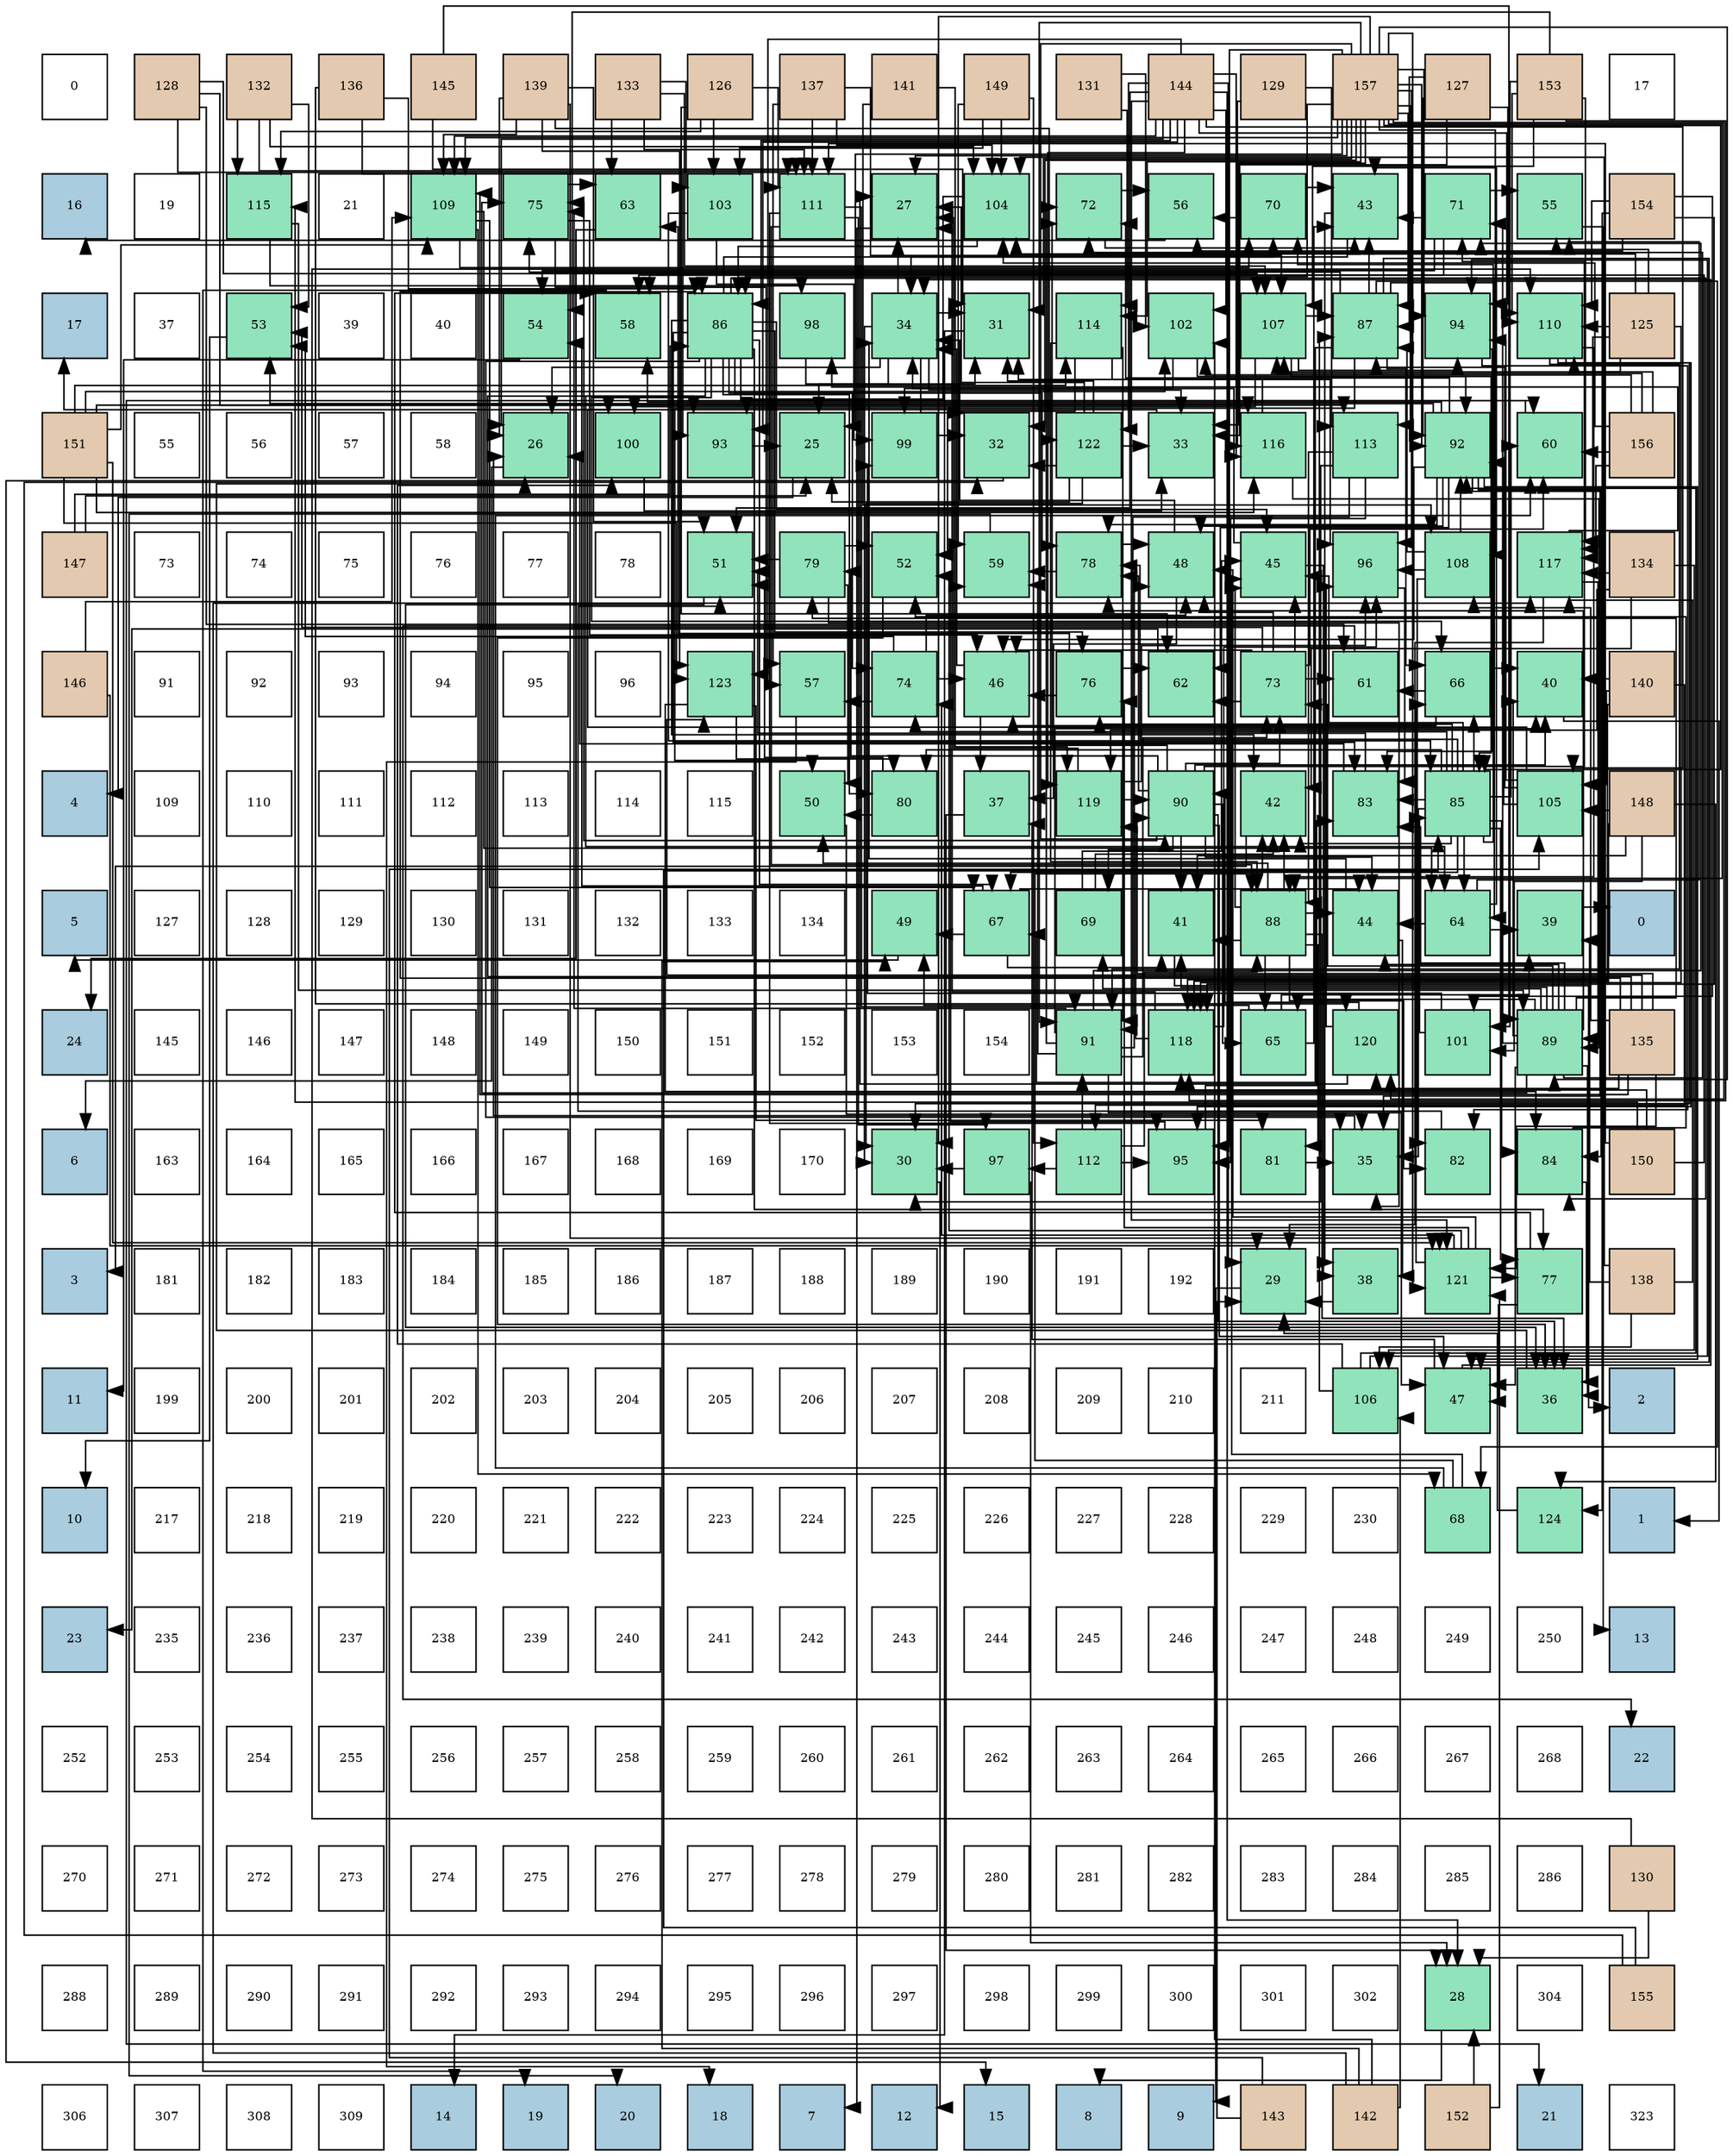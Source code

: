 digraph layout{
 rankdir=TB;
 splines=ortho;
 node [style=filled shape=square fixedsize=true width=0.6];
0[label="0", fontsize=8, fillcolor="#ffffff"];
1[label="128", fontsize=8, fillcolor="#e3c9af"];
2[label="132", fontsize=8, fillcolor="#e3c9af"];
3[label="136", fontsize=8, fillcolor="#e3c9af"];
4[label="145", fontsize=8, fillcolor="#e3c9af"];
5[label="139", fontsize=8, fillcolor="#e3c9af"];
6[label="133", fontsize=8, fillcolor="#e3c9af"];
7[label="126", fontsize=8, fillcolor="#e3c9af"];
8[label="137", fontsize=8, fillcolor="#e3c9af"];
9[label="141", fontsize=8, fillcolor="#e3c9af"];
10[label="149", fontsize=8, fillcolor="#e3c9af"];
11[label="131", fontsize=8, fillcolor="#e3c9af"];
12[label="144", fontsize=8, fillcolor="#e3c9af"];
13[label="129", fontsize=8, fillcolor="#e3c9af"];
14[label="157", fontsize=8, fillcolor="#e3c9af"];
15[label="127", fontsize=8, fillcolor="#e3c9af"];
16[label="153", fontsize=8, fillcolor="#e3c9af"];
17[label="17", fontsize=8, fillcolor="#ffffff"];
18[label="16", fontsize=8, fillcolor="#a9ccde"];
19[label="19", fontsize=8, fillcolor="#ffffff"];
20[label="115", fontsize=8, fillcolor="#91e3bb"];
21[label="21", fontsize=8, fillcolor="#ffffff"];
22[label="109", fontsize=8, fillcolor="#91e3bb"];
23[label="75", fontsize=8, fillcolor="#91e3bb"];
24[label="63", fontsize=8, fillcolor="#91e3bb"];
25[label="103", fontsize=8, fillcolor="#91e3bb"];
26[label="111", fontsize=8, fillcolor="#91e3bb"];
27[label="27", fontsize=8, fillcolor="#91e3bb"];
28[label="104", fontsize=8, fillcolor="#91e3bb"];
29[label="72", fontsize=8, fillcolor="#91e3bb"];
30[label="56", fontsize=8, fillcolor="#91e3bb"];
31[label="70", fontsize=8, fillcolor="#91e3bb"];
32[label="43", fontsize=8, fillcolor="#91e3bb"];
33[label="71", fontsize=8, fillcolor="#91e3bb"];
34[label="55", fontsize=8, fillcolor="#91e3bb"];
35[label="154", fontsize=8, fillcolor="#e3c9af"];
36[label="17", fontsize=8, fillcolor="#a9ccde"];
37[label="37", fontsize=8, fillcolor="#ffffff"];
38[label="53", fontsize=8, fillcolor="#91e3bb"];
39[label="39", fontsize=8, fillcolor="#ffffff"];
40[label="40", fontsize=8, fillcolor="#ffffff"];
41[label="54", fontsize=8, fillcolor="#91e3bb"];
42[label="58", fontsize=8, fillcolor="#91e3bb"];
43[label="86", fontsize=8, fillcolor="#91e3bb"];
44[label="98", fontsize=8, fillcolor="#91e3bb"];
45[label="34", fontsize=8, fillcolor="#91e3bb"];
46[label="31", fontsize=8, fillcolor="#91e3bb"];
47[label="114", fontsize=8, fillcolor="#91e3bb"];
48[label="102", fontsize=8, fillcolor="#91e3bb"];
49[label="107", fontsize=8, fillcolor="#91e3bb"];
50[label="87", fontsize=8, fillcolor="#91e3bb"];
51[label="94", fontsize=8, fillcolor="#91e3bb"];
52[label="110", fontsize=8, fillcolor="#91e3bb"];
53[label="125", fontsize=8, fillcolor="#e3c9af"];
54[label="151", fontsize=8, fillcolor="#e3c9af"];
55[label="55", fontsize=8, fillcolor="#ffffff"];
56[label="56", fontsize=8, fillcolor="#ffffff"];
57[label="57", fontsize=8, fillcolor="#ffffff"];
58[label="58", fontsize=8, fillcolor="#ffffff"];
59[label="26", fontsize=8, fillcolor="#91e3bb"];
60[label="100", fontsize=8, fillcolor="#91e3bb"];
61[label="93", fontsize=8, fillcolor="#91e3bb"];
62[label="25", fontsize=8, fillcolor="#91e3bb"];
63[label="99", fontsize=8, fillcolor="#91e3bb"];
64[label="32", fontsize=8, fillcolor="#91e3bb"];
65[label="122", fontsize=8, fillcolor="#91e3bb"];
66[label="33", fontsize=8, fillcolor="#91e3bb"];
67[label="116", fontsize=8, fillcolor="#91e3bb"];
68[label="113", fontsize=8, fillcolor="#91e3bb"];
69[label="92", fontsize=8, fillcolor="#91e3bb"];
70[label="60", fontsize=8, fillcolor="#91e3bb"];
71[label="156", fontsize=8, fillcolor="#e3c9af"];
72[label="147", fontsize=8, fillcolor="#e3c9af"];
73[label="73", fontsize=8, fillcolor="#ffffff"];
74[label="74", fontsize=8, fillcolor="#ffffff"];
75[label="75", fontsize=8, fillcolor="#ffffff"];
76[label="76", fontsize=8, fillcolor="#ffffff"];
77[label="77", fontsize=8, fillcolor="#ffffff"];
78[label="78", fontsize=8, fillcolor="#ffffff"];
79[label="51", fontsize=8, fillcolor="#91e3bb"];
80[label="79", fontsize=8, fillcolor="#91e3bb"];
81[label="52", fontsize=8, fillcolor="#91e3bb"];
82[label="59", fontsize=8, fillcolor="#91e3bb"];
83[label="78", fontsize=8, fillcolor="#91e3bb"];
84[label="48", fontsize=8, fillcolor="#91e3bb"];
85[label="45", fontsize=8, fillcolor="#91e3bb"];
86[label="96", fontsize=8, fillcolor="#91e3bb"];
87[label="108", fontsize=8, fillcolor="#91e3bb"];
88[label="117", fontsize=8, fillcolor="#91e3bb"];
89[label="134", fontsize=8, fillcolor="#e3c9af"];
90[label="146", fontsize=8, fillcolor="#e3c9af"];
91[label="91", fontsize=8, fillcolor="#ffffff"];
92[label="92", fontsize=8, fillcolor="#ffffff"];
93[label="93", fontsize=8, fillcolor="#ffffff"];
94[label="94", fontsize=8, fillcolor="#ffffff"];
95[label="95", fontsize=8, fillcolor="#ffffff"];
96[label="96", fontsize=8, fillcolor="#ffffff"];
97[label="123", fontsize=8, fillcolor="#91e3bb"];
98[label="57", fontsize=8, fillcolor="#91e3bb"];
99[label="74", fontsize=8, fillcolor="#91e3bb"];
100[label="46", fontsize=8, fillcolor="#91e3bb"];
101[label="76", fontsize=8, fillcolor="#91e3bb"];
102[label="62", fontsize=8, fillcolor="#91e3bb"];
103[label="73", fontsize=8, fillcolor="#91e3bb"];
104[label="61", fontsize=8, fillcolor="#91e3bb"];
105[label="66", fontsize=8, fillcolor="#91e3bb"];
106[label="40", fontsize=8, fillcolor="#91e3bb"];
107[label="140", fontsize=8, fillcolor="#e3c9af"];
108[label="4", fontsize=8, fillcolor="#a9ccde"];
109[label="109", fontsize=8, fillcolor="#ffffff"];
110[label="110", fontsize=8, fillcolor="#ffffff"];
111[label="111", fontsize=8, fillcolor="#ffffff"];
112[label="112", fontsize=8, fillcolor="#ffffff"];
113[label="113", fontsize=8, fillcolor="#ffffff"];
114[label="114", fontsize=8, fillcolor="#ffffff"];
115[label="115", fontsize=8, fillcolor="#ffffff"];
116[label="50", fontsize=8, fillcolor="#91e3bb"];
117[label="80", fontsize=8, fillcolor="#91e3bb"];
118[label="37", fontsize=8, fillcolor="#91e3bb"];
119[label="119", fontsize=8, fillcolor="#91e3bb"];
120[label="90", fontsize=8, fillcolor="#91e3bb"];
121[label="42", fontsize=8, fillcolor="#91e3bb"];
122[label="83", fontsize=8, fillcolor="#91e3bb"];
123[label="85", fontsize=8, fillcolor="#91e3bb"];
124[label="105", fontsize=8, fillcolor="#91e3bb"];
125[label="148", fontsize=8, fillcolor="#e3c9af"];
126[label="5", fontsize=8, fillcolor="#a9ccde"];
127[label="127", fontsize=8, fillcolor="#ffffff"];
128[label="128", fontsize=8, fillcolor="#ffffff"];
129[label="129", fontsize=8, fillcolor="#ffffff"];
130[label="130", fontsize=8, fillcolor="#ffffff"];
131[label="131", fontsize=8, fillcolor="#ffffff"];
132[label="132", fontsize=8, fillcolor="#ffffff"];
133[label="133", fontsize=8, fillcolor="#ffffff"];
134[label="134", fontsize=8, fillcolor="#ffffff"];
135[label="49", fontsize=8, fillcolor="#91e3bb"];
136[label="67", fontsize=8, fillcolor="#91e3bb"];
137[label="69", fontsize=8, fillcolor="#91e3bb"];
138[label="41", fontsize=8, fillcolor="#91e3bb"];
139[label="88", fontsize=8, fillcolor="#91e3bb"];
140[label="44", fontsize=8, fillcolor="#91e3bb"];
141[label="64", fontsize=8, fillcolor="#91e3bb"];
142[label="39", fontsize=8, fillcolor="#91e3bb"];
143[label="0", fontsize=8, fillcolor="#a9ccde"];
144[label="24", fontsize=8, fillcolor="#a9ccde"];
145[label="145", fontsize=8, fillcolor="#ffffff"];
146[label="146", fontsize=8, fillcolor="#ffffff"];
147[label="147", fontsize=8, fillcolor="#ffffff"];
148[label="148", fontsize=8, fillcolor="#ffffff"];
149[label="149", fontsize=8, fillcolor="#ffffff"];
150[label="150", fontsize=8, fillcolor="#ffffff"];
151[label="151", fontsize=8, fillcolor="#ffffff"];
152[label="152", fontsize=8, fillcolor="#ffffff"];
153[label="153", fontsize=8, fillcolor="#ffffff"];
154[label="154", fontsize=8, fillcolor="#ffffff"];
155[label="91", fontsize=8, fillcolor="#91e3bb"];
156[label="118", fontsize=8, fillcolor="#91e3bb"];
157[label="65", fontsize=8, fillcolor="#91e3bb"];
158[label="120", fontsize=8, fillcolor="#91e3bb"];
159[label="101", fontsize=8, fillcolor="#91e3bb"];
160[label="89", fontsize=8, fillcolor="#91e3bb"];
161[label="135", fontsize=8, fillcolor="#e3c9af"];
162[label="6", fontsize=8, fillcolor="#a9ccde"];
163[label="163", fontsize=8, fillcolor="#ffffff"];
164[label="164", fontsize=8, fillcolor="#ffffff"];
165[label="165", fontsize=8, fillcolor="#ffffff"];
166[label="166", fontsize=8, fillcolor="#ffffff"];
167[label="167", fontsize=8, fillcolor="#ffffff"];
168[label="168", fontsize=8, fillcolor="#ffffff"];
169[label="169", fontsize=8, fillcolor="#ffffff"];
170[label="170", fontsize=8, fillcolor="#ffffff"];
171[label="30", fontsize=8, fillcolor="#91e3bb"];
172[label="97", fontsize=8, fillcolor="#91e3bb"];
173[label="112", fontsize=8, fillcolor="#91e3bb"];
174[label="95", fontsize=8, fillcolor="#91e3bb"];
175[label="81", fontsize=8, fillcolor="#91e3bb"];
176[label="35", fontsize=8, fillcolor="#91e3bb"];
177[label="82", fontsize=8, fillcolor="#91e3bb"];
178[label="84", fontsize=8, fillcolor="#91e3bb"];
179[label="150", fontsize=8, fillcolor="#e3c9af"];
180[label="3", fontsize=8, fillcolor="#a9ccde"];
181[label="181", fontsize=8, fillcolor="#ffffff"];
182[label="182", fontsize=8, fillcolor="#ffffff"];
183[label="183", fontsize=8, fillcolor="#ffffff"];
184[label="184", fontsize=8, fillcolor="#ffffff"];
185[label="185", fontsize=8, fillcolor="#ffffff"];
186[label="186", fontsize=8, fillcolor="#ffffff"];
187[label="187", fontsize=8, fillcolor="#ffffff"];
188[label="188", fontsize=8, fillcolor="#ffffff"];
189[label="189", fontsize=8, fillcolor="#ffffff"];
190[label="190", fontsize=8, fillcolor="#ffffff"];
191[label="191", fontsize=8, fillcolor="#ffffff"];
192[label="192", fontsize=8, fillcolor="#ffffff"];
193[label="29", fontsize=8, fillcolor="#91e3bb"];
194[label="38", fontsize=8, fillcolor="#91e3bb"];
195[label="121", fontsize=8, fillcolor="#91e3bb"];
196[label="77", fontsize=8, fillcolor="#91e3bb"];
197[label="138", fontsize=8, fillcolor="#e3c9af"];
198[label="11", fontsize=8, fillcolor="#a9ccde"];
199[label="199", fontsize=8, fillcolor="#ffffff"];
200[label="200", fontsize=8, fillcolor="#ffffff"];
201[label="201", fontsize=8, fillcolor="#ffffff"];
202[label="202", fontsize=8, fillcolor="#ffffff"];
203[label="203", fontsize=8, fillcolor="#ffffff"];
204[label="204", fontsize=8, fillcolor="#ffffff"];
205[label="205", fontsize=8, fillcolor="#ffffff"];
206[label="206", fontsize=8, fillcolor="#ffffff"];
207[label="207", fontsize=8, fillcolor="#ffffff"];
208[label="208", fontsize=8, fillcolor="#ffffff"];
209[label="209", fontsize=8, fillcolor="#ffffff"];
210[label="210", fontsize=8, fillcolor="#ffffff"];
211[label="211", fontsize=8, fillcolor="#ffffff"];
212[label="106", fontsize=8, fillcolor="#91e3bb"];
213[label="47", fontsize=8, fillcolor="#91e3bb"];
214[label="36", fontsize=8, fillcolor="#91e3bb"];
215[label="2", fontsize=8, fillcolor="#a9ccde"];
216[label="10", fontsize=8, fillcolor="#a9ccde"];
217[label="217", fontsize=8, fillcolor="#ffffff"];
218[label="218", fontsize=8, fillcolor="#ffffff"];
219[label="219", fontsize=8, fillcolor="#ffffff"];
220[label="220", fontsize=8, fillcolor="#ffffff"];
221[label="221", fontsize=8, fillcolor="#ffffff"];
222[label="222", fontsize=8, fillcolor="#ffffff"];
223[label="223", fontsize=8, fillcolor="#ffffff"];
224[label="224", fontsize=8, fillcolor="#ffffff"];
225[label="225", fontsize=8, fillcolor="#ffffff"];
226[label="226", fontsize=8, fillcolor="#ffffff"];
227[label="227", fontsize=8, fillcolor="#ffffff"];
228[label="228", fontsize=8, fillcolor="#ffffff"];
229[label="229", fontsize=8, fillcolor="#ffffff"];
230[label="230", fontsize=8, fillcolor="#ffffff"];
231[label="68", fontsize=8, fillcolor="#91e3bb"];
232[label="124", fontsize=8, fillcolor="#91e3bb"];
233[label="1", fontsize=8, fillcolor="#a9ccde"];
234[label="23", fontsize=8, fillcolor="#a9ccde"];
235[label="235", fontsize=8, fillcolor="#ffffff"];
236[label="236", fontsize=8, fillcolor="#ffffff"];
237[label="237", fontsize=8, fillcolor="#ffffff"];
238[label="238", fontsize=8, fillcolor="#ffffff"];
239[label="239", fontsize=8, fillcolor="#ffffff"];
240[label="240", fontsize=8, fillcolor="#ffffff"];
241[label="241", fontsize=8, fillcolor="#ffffff"];
242[label="242", fontsize=8, fillcolor="#ffffff"];
243[label="243", fontsize=8, fillcolor="#ffffff"];
244[label="244", fontsize=8, fillcolor="#ffffff"];
245[label="245", fontsize=8, fillcolor="#ffffff"];
246[label="246", fontsize=8, fillcolor="#ffffff"];
247[label="247", fontsize=8, fillcolor="#ffffff"];
248[label="248", fontsize=8, fillcolor="#ffffff"];
249[label="249", fontsize=8, fillcolor="#ffffff"];
250[label="250", fontsize=8, fillcolor="#ffffff"];
251[label="13", fontsize=8, fillcolor="#a9ccde"];
252[label="252", fontsize=8, fillcolor="#ffffff"];
253[label="253", fontsize=8, fillcolor="#ffffff"];
254[label="254", fontsize=8, fillcolor="#ffffff"];
255[label="255", fontsize=8, fillcolor="#ffffff"];
256[label="256", fontsize=8, fillcolor="#ffffff"];
257[label="257", fontsize=8, fillcolor="#ffffff"];
258[label="258", fontsize=8, fillcolor="#ffffff"];
259[label="259", fontsize=8, fillcolor="#ffffff"];
260[label="260", fontsize=8, fillcolor="#ffffff"];
261[label="261", fontsize=8, fillcolor="#ffffff"];
262[label="262", fontsize=8, fillcolor="#ffffff"];
263[label="263", fontsize=8, fillcolor="#ffffff"];
264[label="264", fontsize=8, fillcolor="#ffffff"];
265[label="265", fontsize=8, fillcolor="#ffffff"];
266[label="266", fontsize=8, fillcolor="#ffffff"];
267[label="267", fontsize=8, fillcolor="#ffffff"];
268[label="268", fontsize=8, fillcolor="#ffffff"];
269[label="22", fontsize=8, fillcolor="#a9ccde"];
270[label="270", fontsize=8, fillcolor="#ffffff"];
271[label="271", fontsize=8, fillcolor="#ffffff"];
272[label="272", fontsize=8, fillcolor="#ffffff"];
273[label="273", fontsize=8, fillcolor="#ffffff"];
274[label="274", fontsize=8, fillcolor="#ffffff"];
275[label="275", fontsize=8, fillcolor="#ffffff"];
276[label="276", fontsize=8, fillcolor="#ffffff"];
277[label="277", fontsize=8, fillcolor="#ffffff"];
278[label="278", fontsize=8, fillcolor="#ffffff"];
279[label="279", fontsize=8, fillcolor="#ffffff"];
280[label="280", fontsize=8, fillcolor="#ffffff"];
281[label="281", fontsize=8, fillcolor="#ffffff"];
282[label="282", fontsize=8, fillcolor="#ffffff"];
283[label="283", fontsize=8, fillcolor="#ffffff"];
284[label="284", fontsize=8, fillcolor="#ffffff"];
285[label="285", fontsize=8, fillcolor="#ffffff"];
286[label="286", fontsize=8, fillcolor="#ffffff"];
287[label="130", fontsize=8, fillcolor="#e3c9af"];
288[label="288", fontsize=8, fillcolor="#ffffff"];
289[label="289", fontsize=8, fillcolor="#ffffff"];
290[label="290", fontsize=8, fillcolor="#ffffff"];
291[label="291", fontsize=8, fillcolor="#ffffff"];
292[label="292", fontsize=8, fillcolor="#ffffff"];
293[label="293", fontsize=8, fillcolor="#ffffff"];
294[label="294", fontsize=8, fillcolor="#ffffff"];
295[label="295", fontsize=8, fillcolor="#ffffff"];
296[label="296", fontsize=8, fillcolor="#ffffff"];
297[label="297", fontsize=8, fillcolor="#ffffff"];
298[label="298", fontsize=8, fillcolor="#ffffff"];
299[label="299", fontsize=8, fillcolor="#ffffff"];
300[label="300", fontsize=8, fillcolor="#ffffff"];
301[label="301", fontsize=8, fillcolor="#ffffff"];
302[label="302", fontsize=8, fillcolor="#ffffff"];
303[label="28", fontsize=8, fillcolor="#91e3bb"];
304[label="304", fontsize=8, fillcolor="#ffffff"];
305[label="155", fontsize=8, fillcolor="#e3c9af"];
306[label="306", fontsize=8, fillcolor="#ffffff"];
307[label="307", fontsize=8, fillcolor="#ffffff"];
308[label="308", fontsize=8, fillcolor="#ffffff"];
309[label="309", fontsize=8, fillcolor="#ffffff"];
310[label="14", fontsize=8, fillcolor="#a9ccde"];
311[label="19", fontsize=8, fillcolor="#a9ccde"];
312[label="20", fontsize=8, fillcolor="#a9ccde"];
313[label="18", fontsize=8, fillcolor="#a9ccde"];
314[label="7", fontsize=8, fillcolor="#a9ccde"];
315[label="12", fontsize=8, fillcolor="#a9ccde"];
316[label="15", fontsize=8, fillcolor="#a9ccde"];
317[label="8", fontsize=8, fillcolor="#a9ccde"];
318[label="9", fontsize=8, fillcolor="#a9ccde"];
319[label="143", fontsize=8, fillcolor="#e3c9af"];
320[label="142", fontsize=8, fillcolor="#e3c9af"];
321[label="152", fontsize=8, fillcolor="#e3c9af"];
322[label="21", fontsize=8, fillcolor="#a9ccde"];
323[label="323", fontsize=8, fillcolor="#ffffff"];
edge [constraint=false, style=vis];62 -> 108;
59 -> 162;
27 -> 314;
303 -> 317;
193 -> 318;
171 -> 315;
46 -> 310;
64 -> 316;
66 -> 36;
45 -> 62;
45 -> 59;
45 -> 27;
45 -> 171;
45 -> 46;
45 -> 64;
45 -> 66;
176 -> 59;
214 -> 59;
118 -> 303;
194 -> 193;
142 -> 143;
106 -> 233;
138 -> 215;
121 -> 180;
32 -> 45;
32 -> 194;
140 -> 45;
140 -> 194;
85 -> 45;
85 -> 194;
100 -> 45;
100 -> 118;
213 -> 45;
213 -> 118;
84 -> 45;
84 -> 118;
135 -> 126;
116 -> 176;
79 -> 214;
81 -> 214;
38 -> 216;
41 -> 198;
34 -> 251;
30 -> 18;
98 -> 313;
42 -> 311;
82 -> 312;
70 -> 322;
104 -> 269;
102 -> 234;
24 -> 144;
141 -> 142;
141 -> 32;
141 -> 140;
141 -> 34;
157 -> 142;
157 -> 32;
157 -> 135;
105 -> 106;
105 -> 100;
105 -> 104;
136 -> 138;
136 -> 140;
136 -> 135;
136 -> 41;
231 -> 121;
231 -> 85;
231 -> 70;
137 -> 121;
137 -> 85;
31 -> 32;
31 -> 30;
33 -> 32;
33 -> 41;
33 -> 34;
33 -> 42;
29 -> 32;
29 -> 30;
103 -> 85;
103 -> 100;
103 -> 84;
103 -> 38;
103 -> 70;
103 -> 104;
103 -> 102;
99 -> 100;
99 -> 84;
99 -> 38;
99 -> 98;
23 -> 100;
23 -> 98;
23 -> 24;
101 -> 100;
101 -> 102;
101 -> 24;
196 -> 213;
196 -> 42;
83 -> 84;
83 -> 82;
80 -> 176;
80 -> 116;
80 -> 79;
80 -> 81;
117 -> 116;
117 -> 79;
175 -> 176;
177 -> 79;
122 -> 59;
122 -> 79;
178 -> 214;
178 -> 81;
123 -> 176;
123 -> 121;
123 -> 85;
123 -> 70;
123 -> 141;
123 -> 105;
123 -> 136;
123 -> 31;
123 -> 99;
123 -> 101;
123 -> 196;
123 -> 83;
123 -> 117;
123 -> 122;
123 -> 178;
43 -> 176;
43 -> 121;
43 -> 85;
43 -> 70;
43 -> 141;
43 -> 105;
43 -> 136;
43 -> 31;
43 -> 99;
43 -> 101;
43 -> 196;
43 -> 83;
43 -> 117;
43 -> 122;
43 -> 178;
50 -> 32;
50 -> 213;
50 -> 116;
50 -> 141;
50 -> 105;
50 -> 136;
50 -> 231;
50 -> 23;
139 -> 214;
139 -> 138;
139 -> 121;
139 -> 140;
139 -> 85;
139 -> 116;
139 -> 157;
139 -> 175;
139 -> 177;
160 -> 214;
160 -> 106;
160 -> 138;
160 -> 140;
160 -> 213;
160 -> 157;
160 -> 137;
160 -> 33;
160 -> 29;
160 -> 103;
160 -> 23;
160 -> 83;
160 -> 80;
160 -> 122;
120 -> 214;
120 -> 106;
120 -> 138;
120 -> 140;
120 -> 213;
120 -> 157;
120 -> 137;
120 -> 33;
120 -> 29;
120 -> 103;
120 -> 23;
120 -> 83;
120 -> 80;
155 -> 106;
155 -> 213;
155 -> 84;
155 -> 82;
155 -> 33;
155 -> 29;
155 -> 103;
155 -> 23;
69 -> 176;
69 -> 100;
69 -> 213;
69 -> 84;
69 -> 38;
69 -> 42;
69 -> 102;
69 -> 29;
69 -> 83;
69 -> 178;
61 -> 62;
51 -> 177;
51 -> 122;
174 -> 81;
174 -> 122;
86 -> 122;
172 -> 303;
172 -> 171;
44 -> 46;
63 -> 64;
60 -> 66;
159 -> 123;
159 -> 63;
48 -> 123;
48 -> 63;
25 -> 123;
25 -> 63;
28 -> 43;
28 -> 61;
124 -> 50;
124 -> 69;
124 -> 51;
124 -> 60;
212 -> 50;
212 -> 69;
212 -> 51;
212 -> 60;
49 -> 50;
49 -> 69;
49 -> 51;
49 -> 60;
87 -> 177;
87 -> 50;
87 -> 69;
87 -> 86;
22 -> 141;
22 -> 136;
22 -> 231;
22 -> 31;
52 -> 171;
52 -> 139;
52 -> 155;
52 -> 174;
26 -> 139;
26 -> 155;
26 -> 174;
26 -> 172;
173 -> 139;
173 -> 155;
173 -> 174;
173 -> 172;
68 -> 171;
68 -> 139;
68 -> 155;
68 -> 174;
47 -> 81;
47 -> 139;
47 -> 155;
47 -> 86;
20 -> 160;
20 -> 44;
67 -> 46;
67 -> 160;
88 -> 193;
88 -> 160;
88 -> 44;
156 -> 27;
156 -> 120;
156 -> 86;
119 -> 27;
119 -> 120;
119 -> 86;
158 -> 27;
158 -> 120;
158 -> 86;
195 -> 84;
195 -> 82;
195 -> 105;
195 -> 99;
195 -> 101;
195 -> 196;
65 -> 62;
65 -> 27;
65 -> 171;
65 -> 46;
65 -> 64;
65 -> 66;
97 -> 117;
97 -> 175;
97 -> 178;
232 -> 193;
53 -> 34;
53 -> 28;
53 -> 49;
53 -> 52;
53 -> 88;
53 -> 156;
7 -> 102;
7 -> 25;
7 -> 26;
7 -> 20;
15 -> 66;
15 -> 50;
15 -> 69;
15 -> 51;
1 -> 104;
1 -> 49;
1 -> 26;
1 -> 67;
13 -> 68;
13 -> 67;
287 -> 303;
287 -> 52;
11 -> 48;
11 -> 47;
2 -> 38;
2 -> 28;
2 -> 26;
2 -> 20;
6 -> 24;
6 -> 25;
6 -> 49;
6 -> 26;
89 -> 121;
89 -> 212;
89 -> 88;
89 -> 119;
161 -> 43;
161 -> 61;
161 -> 87;
161 -> 22;
161 -> 119;
161 -> 158;
161 -> 195;
161 -> 97;
3 -> 43;
3 -> 61;
3 -> 158;
8 -> 98;
8 -> 28;
8 -> 49;
8 -> 26;
197 -> 142;
197 -> 28;
197 -> 212;
197 -> 88;
5 -> 59;
5 -> 79;
5 -> 22;
5 -> 195;
5 -> 65;
5 -> 97;
107 -> 106;
107 -> 124;
107 -> 173;
107 -> 156;
9 -> 87;
9 -> 119;
320 -> 135;
320 -> 48;
320 -> 212;
320 -> 88;
319 -> 193;
319 -> 124;
12 -> 59;
12 -> 303;
12 -> 193;
12 -> 79;
12 -> 43;
12 -> 61;
12 -> 48;
12 -> 124;
12 -> 22;
12 -> 52;
12 -> 67;
12 -> 119;
12 -> 195;
12 -> 65;
12 -> 97;
4 -> 46;
4 -> 160;
90 -> 193;
90 -> 22;
72 -> 62;
72 -> 43;
125 -> 138;
125 -> 159;
125 -> 124;
125 -> 156;
125 -> 232;
10 -> 82;
10 -> 25;
10 -> 28;
10 -> 173;
179 -> 42;
179 -> 26;
179 -> 20;
179 -> 156;
54 -> 48;
54 -> 22;
54 -> 68;
54 -> 47;
54 -> 67;
54 -> 195;
54 -> 97;
321 -> 303;
321 -> 195;
16 -> 41;
16 -> 159;
16 -> 49;
16 -> 52;
16 -> 88;
16 -> 156;
35 -> 30;
35 -> 159;
35 -> 52;
35 -> 156;
35 -> 232;
305 -> 64;
305 -> 123;
71 -> 70;
71 -> 48;
71 -> 28;
71 -> 49;
71 -> 52;
71 -> 88;
14 -> 62;
14 -> 27;
14 -> 171;
14 -> 46;
14 -> 64;
14 -> 66;
14 -> 123;
14 -> 43;
14 -> 50;
14 -> 139;
14 -> 160;
14 -> 120;
14 -> 155;
14 -> 69;
14 -> 51;
14 -> 174;
14 -> 86;
14 -> 87;
14 -> 22;
14 -> 68;
14 -> 47;
14 -> 158;
14 -> 195;
edge [constraint=true, style=invis];
0 -> 18 -> 36 -> 54 -> 72 -> 90 -> 108 -> 126 -> 144 -> 162 -> 180 -> 198 -> 216 -> 234 -> 252 -> 270 -> 288 -> 306;
1 -> 19 -> 37 -> 55 -> 73 -> 91 -> 109 -> 127 -> 145 -> 163 -> 181 -> 199 -> 217 -> 235 -> 253 -> 271 -> 289 -> 307;
2 -> 20 -> 38 -> 56 -> 74 -> 92 -> 110 -> 128 -> 146 -> 164 -> 182 -> 200 -> 218 -> 236 -> 254 -> 272 -> 290 -> 308;
3 -> 21 -> 39 -> 57 -> 75 -> 93 -> 111 -> 129 -> 147 -> 165 -> 183 -> 201 -> 219 -> 237 -> 255 -> 273 -> 291 -> 309;
4 -> 22 -> 40 -> 58 -> 76 -> 94 -> 112 -> 130 -> 148 -> 166 -> 184 -> 202 -> 220 -> 238 -> 256 -> 274 -> 292 -> 310;
5 -> 23 -> 41 -> 59 -> 77 -> 95 -> 113 -> 131 -> 149 -> 167 -> 185 -> 203 -> 221 -> 239 -> 257 -> 275 -> 293 -> 311;
6 -> 24 -> 42 -> 60 -> 78 -> 96 -> 114 -> 132 -> 150 -> 168 -> 186 -> 204 -> 222 -> 240 -> 258 -> 276 -> 294 -> 312;
7 -> 25 -> 43 -> 61 -> 79 -> 97 -> 115 -> 133 -> 151 -> 169 -> 187 -> 205 -> 223 -> 241 -> 259 -> 277 -> 295 -> 313;
8 -> 26 -> 44 -> 62 -> 80 -> 98 -> 116 -> 134 -> 152 -> 170 -> 188 -> 206 -> 224 -> 242 -> 260 -> 278 -> 296 -> 314;
9 -> 27 -> 45 -> 63 -> 81 -> 99 -> 117 -> 135 -> 153 -> 171 -> 189 -> 207 -> 225 -> 243 -> 261 -> 279 -> 297 -> 315;
10 -> 28 -> 46 -> 64 -> 82 -> 100 -> 118 -> 136 -> 154 -> 172 -> 190 -> 208 -> 226 -> 244 -> 262 -> 280 -> 298 -> 316;
11 -> 29 -> 47 -> 65 -> 83 -> 101 -> 119 -> 137 -> 155 -> 173 -> 191 -> 209 -> 227 -> 245 -> 263 -> 281 -> 299 -> 317;
12 -> 30 -> 48 -> 66 -> 84 -> 102 -> 120 -> 138 -> 156 -> 174 -> 192 -> 210 -> 228 -> 246 -> 264 -> 282 -> 300 -> 318;
13 -> 31 -> 49 -> 67 -> 85 -> 103 -> 121 -> 139 -> 157 -> 175 -> 193 -> 211 -> 229 -> 247 -> 265 -> 283 -> 301 -> 319;
14 -> 32 -> 50 -> 68 -> 86 -> 104 -> 122 -> 140 -> 158 -> 176 -> 194 -> 212 -> 230 -> 248 -> 266 -> 284 -> 302 -> 320;
15 -> 33 -> 51 -> 69 -> 87 -> 105 -> 123 -> 141 -> 159 -> 177 -> 195 -> 213 -> 231 -> 249 -> 267 -> 285 -> 303 -> 321;
16 -> 34 -> 52 -> 70 -> 88 -> 106 -> 124 -> 142 -> 160 -> 178 -> 196 -> 214 -> 232 -> 250 -> 268 -> 286 -> 304 -> 322;
17 -> 35 -> 53 -> 71 -> 89 -> 107 -> 125 -> 143 -> 161 -> 179 -> 197 -> 215 -> 233 -> 251 -> 269 -> 287 -> 305 -> 323;
rank = same {0 -> 1 -> 2 -> 3 -> 4 -> 5 -> 6 -> 7 -> 8 -> 9 -> 10 -> 11 -> 12 -> 13 -> 14 -> 15 -> 16 -> 17};
rank = same {18 -> 19 -> 20 -> 21 -> 22 -> 23 -> 24 -> 25 -> 26 -> 27 -> 28 -> 29 -> 30 -> 31 -> 32 -> 33 -> 34 -> 35};
rank = same {36 -> 37 -> 38 -> 39 -> 40 -> 41 -> 42 -> 43 -> 44 -> 45 -> 46 -> 47 -> 48 -> 49 -> 50 -> 51 -> 52 -> 53};
rank = same {54 -> 55 -> 56 -> 57 -> 58 -> 59 -> 60 -> 61 -> 62 -> 63 -> 64 -> 65 -> 66 -> 67 -> 68 -> 69 -> 70 -> 71};
rank = same {72 -> 73 -> 74 -> 75 -> 76 -> 77 -> 78 -> 79 -> 80 -> 81 -> 82 -> 83 -> 84 -> 85 -> 86 -> 87 -> 88 -> 89};
rank = same {90 -> 91 -> 92 -> 93 -> 94 -> 95 -> 96 -> 97 -> 98 -> 99 -> 100 -> 101 -> 102 -> 103 -> 104 -> 105 -> 106 -> 107};
rank = same {108 -> 109 -> 110 -> 111 -> 112 -> 113 -> 114 -> 115 -> 116 -> 117 -> 118 -> 119 -> 120 -> 121 -> 122 -> 123 -> 124 -> 125};
rank = same {126 -> 127 -> 128 -> 129 -> 130 -> 131 -> 132 -> 133 -> 134 -> 135 -> 136 -> 137 -> 138 -> 139 -> 140 -> 141 -> 142 -> 143};
rank = same {144 -> 145 -> 146 -> 147 -> 148 -> 149 -> 150 -> 151 -> 152 -> 153 -> 154 -> 155 -> 156 -> 157 -> 158 -> 159 -> 160 -> 161};
rank = same {162 -> 163 -> 164 -> 165 -> 166 -> 167 -> 168 -> 169 -> 170 -> 171 -> 172 -> 173 -> 174 -> 175 -> 176 -> 177 -> 178 -> 179};
rank = same {180 -> 181 -> 182 -> 183 -> 184 -> 185 -> 186 -> 187 -> 188 -> 189 -> 190 -> 191 -> 192 -> 193 -> 194 -> 195 -> 196 -> 197};
rank = same {198 -> 199 -> 200 -> 201 -> 202 -> 203 -> 204 -> 205 -> 206 -> 207 -> 208 -> 209 -> 210 -> 211 -> 212 -> 213 -> 214 -> 215};
rank = same {216 -> 217 -> 218 -> 219 -> 220 -> 221 -> 222 -> 223 -> 224 -> 225 -> 226 -> 227 -> 228 -> 229 -> 230 -> 231 -> 232 -> 233};
rank = same {234 -> 235 -> 236 -> 237 -> 238 -> 239 -> 240 -> 241 -> 242 -> 243 -> 244 -> 245 -> 246 -> 247 -> 248 -> 249 -> 250 -> 251};
rank = same {252 -> 253 -> 254 -> 255 -> 256 -> 257 -> 258 -> 259 -> 260 -> 261 -> 262 -> 263 -> 264 -> 265 -> 266 -> 267 -> 268 -> 269};
rank = same {270 -> 271 -> 272 -> 273 -> 274 -> 275 -> 276 -> 277 -> 278 -> 279 -> 280 -> 281 -> 282 -> 283 -> 284 -> 285 -> 286 -> 287};
rank = same {288 -> 289 -> 290 -> 291 -> 292 -> 293 -> 294 -> 295 -> 296 -> 297 -> 298 -> 299 -> 300 -> 301 -> 302 -> 303 -> 304 -> 305};
rank = same {306 -> 307 -> 308 -> 309 -> 310 -> 311 -> 312 -> 313 -> 314 -> 315 -> 316 -> 317 -> 318 -> 319 -> 320 -> 321 -> 322 -> 323};
}